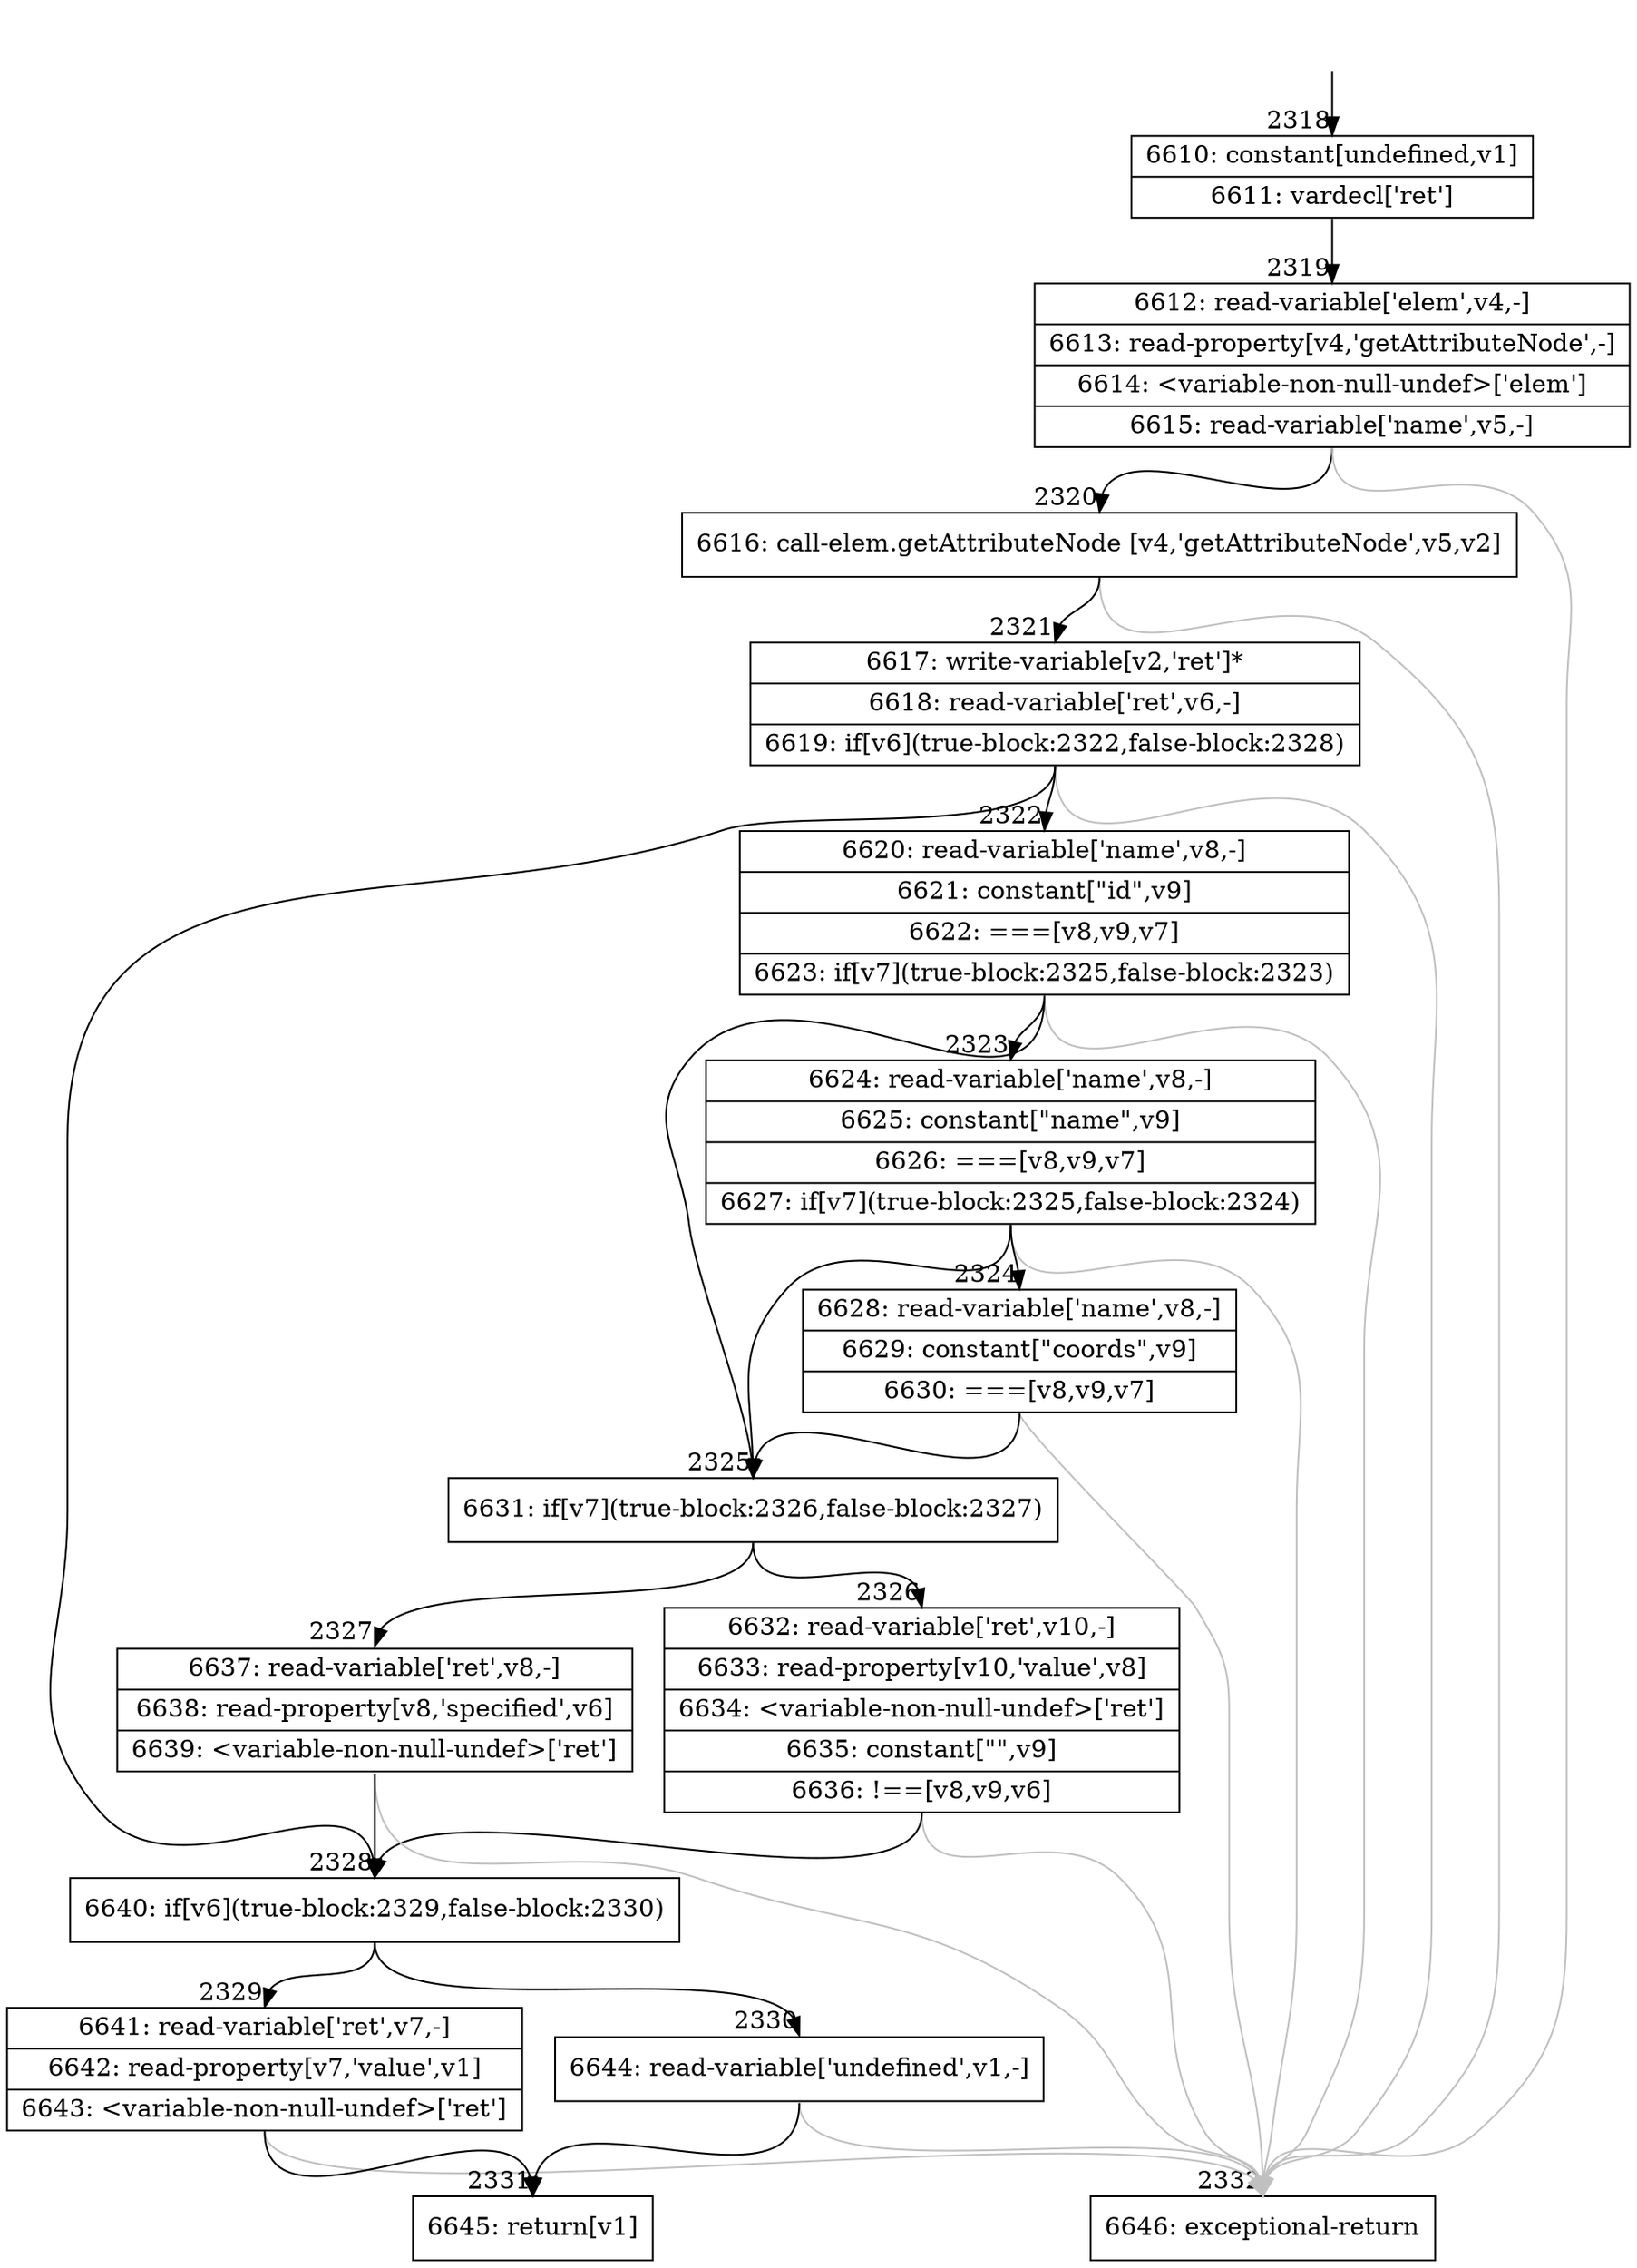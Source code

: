 digraph {
rankdir="TD"
BB_entry153[shape=none,label=""];
BB_entry153 -> BB2318 [tailport=s, headport=n, headlabel="    2318"]
BB2318 [shape=record label="{6610: constant[undefined,v1]|6611: vardecl['ret']}" ] 
BB2318 -> BB2319 [tailport=s, headport=n, headlabel="      2319"]
BB2319 [shape=record label="{6612: read-variable['elem',v4,-]|6613: read-property[v4,'getAttributeNode',-]|6614: \<variable-non-null-undef\>['elem']|6615: read-variable['name',v5,-]}" ] 
BB2319 -> BB2320 [tailport=s, headport=n, headlabel="      2320"]
BB2319 -> BB2332 [tailport=s, headport=n, color=gray, headlabel="      2332"]
BB2320 [shape=record label="{6616: call-elem.getAttributeNode [v4,'getAttributeNode',v5,v2]}" ] 
BB2320 -> BB2321 [tailport=s, headport=n, headlabel="      2321"]
BB2320 -> BB2332 [tailport=s, headport=n, color=gray]
BB2321 [shape=record label="{6617: write-variable[v2,'ret']*|6618: read-variable['ret',v6,-]|6619: if[v6](true-block:2322,false-block:2328)}" ] 
BB2321 -> BB2328 [tailport=s, headport=n, headlabel="      2328"]
BB2321 -> BB2322 [tailport=s, headport=n, headlabel="      2322"]
BB2321 -> BB2332 [tailport=s, headport=n, color=gray]
BB2322 [shape=record label="{6620: read-variable['name',v8,-]|6621: constant[\"id\",v9]|6622: ===[v8,v9,v7]|6623: if[v7](true-block:2325,false-block:2323)}" ] 
BB2322 -> BB2325 [tailport=s, headport=n, headlabel="      2325"]
BB2322 -> BB2323 [tailport=s, headport=n, headlabel="      2323"]
BB2322 -> BB2332 [tailport=s, headport=n, color=gray]
BB2323 [shape=record label="{6624: read-variable['name',v8,-]|6625: constant[\"name\",v9]|6626: ===[v8,v9,v7]|6627: if[v7](true-block:2325,false-block:2324)}" ] 
BB2323 -> BB2325 [tailport=s, headport=n]
BB2323 -> BB2324 [tailport=s, headport=n, headlabel="      2324"]
BB2323 -> BB2332 [tailport=s, headport=n, color=gray]
BB2324 [shape=record label="{6628: read-variable['name',v8,-]|6629: constant[\"coords\",v9]|6630: ===[v8,v9,v7]}" ] 
BB2324 -> BB2325 [tailport=s, headport=n]
BB2324 -> BB2332 [tailport=s, headport=n, color=gray]
BB2325 [shape=record label="{6631: if[v7](true-block:2326,false-block:2327)}" ] 
BB2325 -> BB2326 [tailport=s, headport=n, headlabel="      2326"]
BB2325 -> BB2327 [tailport=s, headport=n, headlabel="      2327"]
BB2326 [shape=record label="{6632: read-variable['ret',v10,-]|6633: read-property[v10,'value',v8]|6634: \<variable-non-null-undef\>['ret']|6635: constant[\"\",v9]|6636: !==[v8,v9,v6]}" ] 
BB2326 -> BB2328 [tailport=s, headport=n]
BB2326 -> BB2332 [tailport=s, headport=n, color=gray]
BB2327 [shape=record label="{6637: read-variable['ret',v8,-]|6638: read-property[v8,'specified',v6]|6639: \<variable-non-null-undef\>['ret']}" ] 
BB2327 -> BB2328 [tailport=s, headport=n]
BB2327 -> BB2332 [tailport=s, headport=n, color=gray]
BB2328 [shape=record label="{6640: if[v6](true-block:2329,false-block:2330)}" ] 
BB2328 -> BB2329 [tailport=s, headport=n, headlabel="      2329"]
BB2328 -> BB2330 [tailport=s, headport=n, headlabel="      2330"]
BB2329 [shape=record label="{6641: read-variable['ret',v7,-]|6642: read-property[v7,'value',v1]|6643: \<variable-non-null-undef\>['ret']}" ] 
BB2329 -> BB2331 [tailport=s, headport=n, headlabel="      2331"]
BB2329 -> BB2332 [tailport=s, headport=n, color=gray]
BB2330 [shape=record label="{6644: read-variable['undefined',v1,-]}" ] 
BB2330 -> BB2331 [tailport=s, headport=n]
BB2330 -> BB2332 [tailport=s, headport=n, color=gray]
BB2331 [shape=record label="{6645: return[v1]}" ] 
BB2332 [shape=record label="{6646: exceptional-return}" ] 
//#$~ 2571
}
